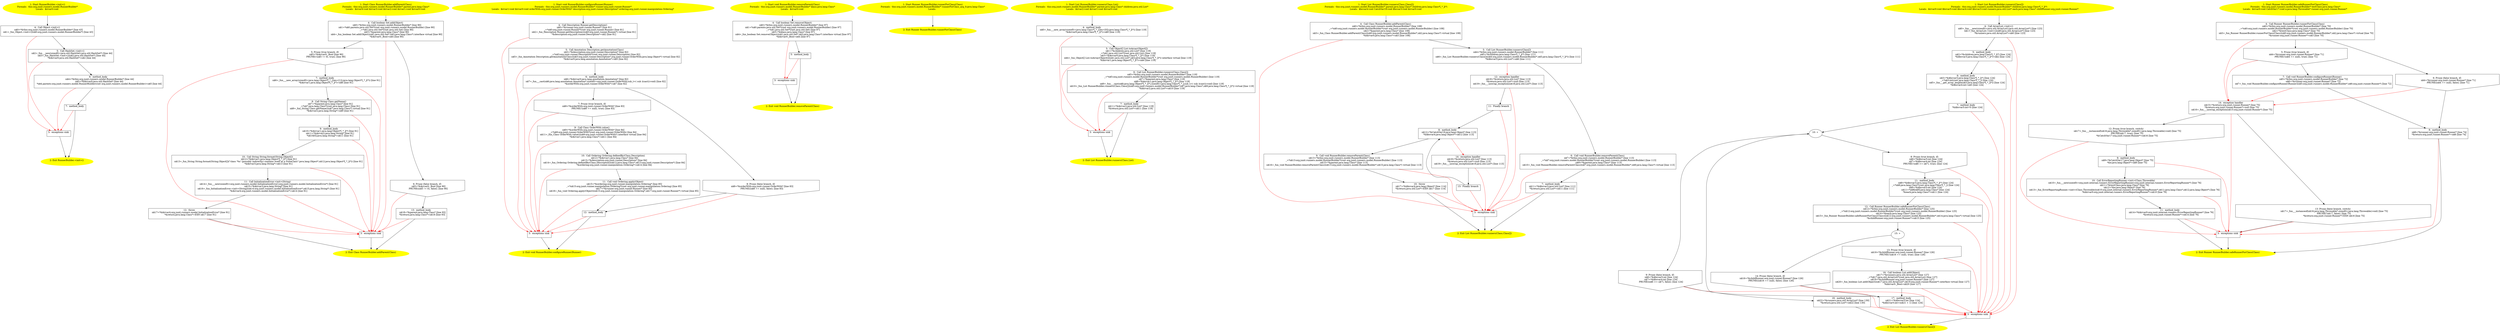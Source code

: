 /* @generated */
digraph cfg {
"org.junit.runners.model.RunnerBuilder.<init>().3e932b6b770c8cc4e9525c9753237dda_1" [label="1: Start RunnerBuilder.<init>()\nFormals:  this:org.junit.runners.model.RunnerBuilder*\nLocals:  $irvar0:void \n  " color=yellow style=filled]
	

	 "org.junit.runners.model.RunnerBuilder.<init>().3e932b6b770c8cc4e9525c9753237dda_1" -> "org.junit.runners.model.RunnerBuilder.<init>().3e932b6b770c8cc4e9525c9753237dda_4" ;
"org.junit.runners.model.RunnerBuilder.<init>().3e932b6b770c8cc4e9525c9753237dda_2" [label="2: Exit RunnerBuilder.<init>() \n  " color=yellow style=filled]
	

"org.junit.runners.model.RunnerBuilder.<init>().3e932b6b770c8cc4e9525c9753237dda_3" [label="3:  exceptions sink \n  " shape="box"]
	

	 "org.junit.runners.model.RunnerBuilder.<init>().3e932b6b770c8cc4e9525c9753237dda_3" -> "org.junit.runners.model.RunnerBuilder.<init>().3e932b6b770c8cc4e9525c9753237dda_2" ;
"org.junit.runners.model.RunnerBuilder.<init>().3e932b6b770c8cc4e9525c9753237dda_4" [label="4:  Call Object.<init>() \n   n$0=*&this:org.junit.runners.model.RunnerBuilder* [line 43]\n  n$1=_fun_Object.<init>()(n$0:org.junit.runners.model.RunnerBuilder*) [line 43]\n " shape="box"]
	

	 "org.junit.runners.model.RunnerBuilder.<init>().3e932b6b770c8cc4e9525c9753237dda_4" -> "org.junit.runners.model.RunnerBuilder.<init>().3e932b6b770c8cc4e9525c9753237dda_5" ;
	 "org.junit.runners.model.RunnerBuilder.<init>().3e932b6b770c8cc4e9525c9753237dda_4" -> "org.junit.runners.model.RunnerBuilder.<init>().3e932b6b770c8cc4e9525c9753237dda_3" [color="red" ];
"org.junit.runners.model.RunnerBuilder.<init>().3e932b6b770c8cc4e9525c9753237dda_5" [label="5:  Call HashSet.<init>() \n   n$2=_fun___new(sizeof(t=java.util.HashSet):java.util.HashSet*) [line 44]\n  n$3=_fun_HashSet.<init>()(n$2:java.util.HashSet*) [line 44]\n  *&$irvar0:java.util.HashSet*=n$2 [line 44]\n " shape="box"]
	

	 "org.junit.runners.model.RunnerBuilder.<init>().3e932b6b770c8cc4e9525c9753237dda_5" -> "org.junit.runners.model.RunnerBuilder.<init>().3e932b6b770c8cc4e9525c9753237dda_6" ;
	 "org.junit.runners.model.RunnerBuilder.<init>().3e932b6b770c8cc4e9525c9753237dda_5" -> "org.junit.runners.model.RunnerBuilder.<init>().3e932b6b770c8cc4e9525c9753237dda_3" [color="red" ];
"org.junit.runners.model.RunnerBuilder.<init>().3e932b6b770c8cc4e9525c9753237dda_6" [label="6:  method_body \n   n$4=*&this:org.junit.runners.model.RunnerBuilder* [line 44]\n  n$5=*&$irvar0:java.util.HashSet* [line 44]\n  *n$4.parents:org.junit.runners.model.RunnerBuilder(root org.junit.runners.model.RunnerBuilder)=n$5 [line 44]\n " shape="box"]
	

	 "org.junit.runners.model.RunnerBuilder.<init>().3e932b6b770c8cc4e9525c9753237dda_6" -> "org.junit.runners.model.RunnerBuilder.<init>().3e932b6b770c8cc4e9525c9753237dda_7" ;
	 "org.junit.runners.model.RunnerBuilder.<init>().3e932b6b770c8cc4e9525c9753237dda_6" -> "org.junit.runners.model.RunnerBuilder.<init>().3e932b6b770c8cc4e9525c9753237dda_3" [color="red" ];
"org.junit.runners.model.RunnerBuilder.<init>().3e932b6b770c8cc4e9525c9753237dda_7" [label="7:  method_body \n  " shape="box"]
	

	 "org.junit.runners.model.RunnerBuilder.<init>().3e932b6b770c8cc4e9525c9753237dda_7" -> "org.junit.runners.model.RunnerBuilder.<init>().3e932b6b770c8cc4e9525c9753237dda_2" ;
	 "org.junit.runners.model.RunnerBuilder.<init>().3e932b6b770c8cc4e9525c9753237dda_7" -> "org.junit.runners.model.RunnerBuilder.<init>().3e932b6b770c8cc4e9525c9753237dda_3" [color="red" ];
"org.junit.runners.model.RunnerBuilder.addParent(java.lang.Class):java.lang.Class.01c8478681f214c11dd09492b6757c5a_1" [label="1: Start Class RunnerBuilder.addParent(Class)\nFormals:  this:org.junit.runners.model.RunnerBuilder* parent:java.lang.Class*\nLocals:  $irvar4:void $irvar3:void $irvar2:void $irvar1:void $irvar0:void \n  " color=yellow style=filled]
	

	 "org.junit.runners.model.RunnerBuilder.addParent(java.lang.Class):java.lang.Class.01c8478681f214c11dd09492b6757c5a_1" -> "org.junit.runners.model.RunnerBuilder.addParent(java.lang.Class):java.lang.Class.01c8478681f214c11dd09492b6757c5a_4" ;
"org.junit.runners.model.RunnerBuilder.addParent(java.lang.Class):java.lang.Class.01c8478681f214c11dd09492b6757c5a_2" [label="2: Exit Class RunnerBuilder.addParent(Class) \n  " color=yellow style=filled]
	

"org.junit.runners.model.RunnerBuilder.addParent(java.lang.Class):java.lang.Class.01c8478681f214c11dd09492b6757c5a_3" [label="3:  exceptions sink \n  " shape="box"]
	

	 "org.junit.runners.model.RunnerBuilder.addParent(java.lang.Class):java.lang.Class.01c8478681f214c11dd09492b6757c5a_3" -> "org.junit.runners.model.RunnerBuilder.addParent(java.lang.Class):java.lang.Class.01c8478681f214c11dd09492b6757c5a_2" ;
"org.junit.runners.model.RunnerBuilder.addParent(java.lang.Class):java.lang.Class.01c8478681f214c11dd09492b6757c5a_4" [label="4:  Call boolean Set.add(Object) \n   n$0=*&this:org.junit.runners.model.RunnerBuilder* [line 90]\n  n$1=*n$0.parents:java.util.Set*(root org.junit.runners.model.RunnerBuilder) [line 90]\n  _=*n$1:java.util.Set*(root java.util.Set) [line 90]\n  n$3=*&parent:java.lang.Class* [line 90]\n  n$4=_fun_boolean Set.add(Object)(n$1:java.util.Set*,n$3:java.lang.Class*) interface virtual [line 90]\n  *&$irvar0:_Bool=n$4 [line 90]\n " shape="box"]
	

	 "org.junit.runners.model.RunnerBuilder.addParent(java.lang.Class):java.lang.Class.01c8478681f214c11dd09492b6757c5a_4" -> "org.junit.runners.model.RunnerBuilder.addParent(java.lang.Class):java.lang.Class.01c8478681f214c11dd09492b6757c5a_5" ;
	 "org.junit.runners.model.RunnerBuilder.addParent(java.lang.Class):java.lang.Class.01c8478681f214c11dd09492b6757c5a_4" -> "org.junit.runners.model.RunnerBuilder.addParent(java.lang.Class):java.lang.Class.01c8478681f214c11dd09492b6757c5a_6" ;
	 "org.junit.runners.model.RunnerBuilder.addParent(java.lang.Class):java.lang.Class.01c8478681f214c11dd09492b6757c5a_4" -> "org.junit.runners.model.RunnerBuilder.addParent(java.lang.Class):java.lang.Class.01c8478681f214c11dd09492b6757c5a_3" [color="red" ];
"org.junit.runners.model.RunnerBuilder.addParent(java.lang.Class):java.lang.Class.01c8478681f214c11dd09492b6757c5a_5" [label="5: Prune (true branch, if) \n   n$5=*&$irvar0:_Bool [line 90]\n  PRUNE(!(n$5 != 0), true); [line 90]\n " shape="invhouse"]
	

	 "org.junit.runners.model.RunnerBuilder.addParent(java.lang.Class):java.lang.Class.01c8478681f214c11dd09492b6757c5a_5" -> "org.junit.runners.model.RunnerBuilder.addParent(java.lang.Class):java.lang.Class.01c8478681f214c11dd09492b6757c5a_7" ;
	 "org.junit.runners.model.RunnerBuilder.addParent(java.lang.Class):java.lang.Class.01c8478681f214c11dd09492b6757c5a_5" -> "org.junit.runners.model.RunnerBuilder.addParent(java.lang.Class):java.lang.Class.01c8478681f214c11dd09492b6757c5a_3" [color="red" ];
"org.junit.runners.model.RunnerBuilder.addParent(java.lang.Class):java.lang.Class.01c8478681f214c11dd09492b6757c5a_6" [label="6: Prune (false branch, if) \n   n$5=*&$irvar0:_Bool [line 90]\n  PRUNE((n$5 != 0), false); [line 90]\n " shape="invhouse"]
	

	 "org.junit.runners.model.RunnerBuilder.addParent(java.lang.Class):java.lang.Class.01c8478681f214c11dd09492b6757c5a_6" -> "org.junit.runners.model.RunnerBuilder.addParent(java.lang.Class):java.lang.Class.01c8478681f214c11dd09492b6757c5a_13" ;
	 "org.junit.runners.model.RunnerBuilder.addParent(java.lang.Class):java.lang.Class.01c8478681f214c11dd09492b6757c5a_6" -> "org.junit.runners.model.RunnerBuilder.addParent(java.lang.Class):java.lang.Class.01c8478681f214c11dd09492b6757c5a_3" [color="red" ];
"org.junit.runners.model.RunnerBuilder.addParent(java.lang.Class):java.lang.Class.01c8478681f214c11dd09492b6757c5a_7" [label="7:  method_body \n   n$6=_fun___new_array(sizeof(t=java.lang.Object*[_*_];len=[1]):java.lang.Object*[_*_](*)) [line 91]\n  *&$irvar1:java.lang.Object*[_*_](*)=n$6 [line 91]\n " shape="box"]
	

	 "org.junit.runners.model.RunnerBuilder.addParent(java.lang.Class):java.lang.Class.01c8478681f214c11dd09492b6757c5a_7" -> "org.junit.runners.model.RunnerBuilder.addParent(java.lang.Class):java.lang.Class.01c8478681f214c11dd09492b6757c5a_8" ;
	 "org.junit.runners.model.RunnerBuilder.addParent(java.lang.Class):java.lang.Class.01c8478681f214c11dd09492b6757c5a_7" -> "org.junit.runners.model.RunnerBuilder.addParent(java.lang.Class):java.lang.Class.01c8478681f214c11dd09492b6757c5a_3" [color="red" ];
"org.junit.runners.model.RunnerBuilder.addParent(java.lang.Class):java.lang.Class.01c8478681f214c11dd09492b6757c5a_8" [label="8:  Call String Class.getName() \n   n$7=*&parent:java.lang.Class* [line 91]\n  _=*n$7:java.lang.Class*(root java.lang.Class) [line 91]\n  n$9=_fun_String Class.getName()(n$7:java.lang.Class*) virtual [line 91]\n  *&$irvar2:java.lang.String*=n$9 [line 91]\n " shape="box"]
	

	 "org.junit.runners.model.RunnerBuilder.addParent(java.lang.Class):java.lang.Class.01c8478681f214c11dd09492b6757c5a_8" -> "org.junit.runners.model.RunnerBuilder.addParent(java.lang.Class):java.lang.Class.01c8478681f214c11dd09492b6757c5a_9" ;
	 "org.junit.runners.model.RunnerBuilder.addParent(java.lang.Class):java.lang.Class.01c8478681f214c11dd09492b6757c5a_8" -> "org.junit.runners.model.RunnerBuilder.addParent(java.lang.Class):java.lang.Class.01c8478681f214c11dd09492b6757c5a_3" [color="red" ];
"org.junit.runners.model.RunnerBuilder.addParent(java.lang.Class):java.lang.Class.01c8478681f214c11dd09492b6757c5a_9" [label="9:  method_body \n   n$10=*&$irvar1:java.lang.Object*[_*_](*) [line 91]\n  n$11=*&$irvar2:java.lang.String* [line 91]\n  *n$10[0]:java.lang.String*=n$11 [line 91]\n " shape="box"]
	

	 "org.junit.runners.model.RunnerBuilder.addParent(java.lang.Class):java.lang.Class.01c8478681f214c11dd09492b6757c5a_9" -> "org.junit.runners.model.RunnerBuilder.addParent(java.lang.Class):java.lang.Class.01c8478681f214c11dd09492b6757c5a_10" ;
	 "org.junit.runners.model.RunnerBuilder.addParent(java.lang.Class):java.lang.Class.01c8478681f214c11dd09492b6757c5a_9" -> "org.junit.runners.model.RunnerBuilder.addParent(java.lang.Class):java.lang.Class.01c8478681f214c11dd09492b6757c5a_3" [color="red" ];
"org.junit.runners.model.RunnerBuilder.addParent(java.lang.Class):java.lang.Class.01c8478681f214c11dd09492b6757c5a_10" [label="10:  Call String String.format(String,Object[]) \n   n$12=*&$irvar1:java.lang.Object*[_*_](*) [line 91]\n  n$13=_fun_String String.format(String,Object[])(\"class '%s' (possibly indirectly) contains itself as a SuiteClass\":java.lang.Object*,n$12:java.lang.Object*[_*_](*)) [line 91]\n  *&$irvar3:java.lang.String*=n$13 [line 91]\n " shape="box"]
	

	 "org.junit.runners.model.RunnerBuilder.addParent(java.lang.Class):java.lang.Class.01c8478681f214c11dd09492b6757c5a_10" -> "org.junit.runners.model.RunnerBuilder.addParent(java.lang.Class):java.lang.Class.01c8478681f214c11dd09492b6757c5a_11" ;
	 "org.junit.runners.model.RunnerBuilder.addParent(java.lang.Class):java.lang.Class.01c8478681f214c11dd09492b6757c5a_10" -> "org.junit.runners.model.RunnerBuilder.addParent(java.lang.Class):java.lang.Class.01c8478681f214c11dd09492b6757c5a_3" [color="red" ];
"org.junit.runners.model.RunnerBuilder.addParent(java.lang.Class):java.lang.Class.01c8478681f214c11dd09492b6757c5a_11" [label="11:  Call InitializationError.<init>(String) \n   n$14=_fun___new(sizeof(t=org.junit.runners.model.InitializationError):org.junit.runners.model.InitializationError*) [line 91]\n  n$15=*&$irvar3:java.lang.String* [line 91]\n  n$16=_fun_InitializationError.<init>(String)(n$14:org.junit.runners.model.InitializationError*,n$15:java.lang.String*) [line 91]\n  *&$irvar4:org.junit.runners.model.InitializationError*=n$14 [line 91]\n " shape="box"]
	

	 "org.junit.runners.model.RunnerBuilder.addParent(java.lang.Class):java.lang.Class.01c8478681f214c11dd09492b6757c5a_11" -> "org.junit.runners.model.RunnerBuilder.addParent(java.lang.Class):java.lang.Class.01c8478681f214c11dd09492b6757c5a_12" ;
	 "org.junit.runners.model.RunnerBuilder.addParent(java.lang.Class):java.lang.Class.01c8478681f214c11dd09492b6757c5a_11" -> "org.junit.runners.model.RunnerBuilder.addParent(java.lang.Class):java.lang.Class.01c8478681f214c11dd09492b6757c5a_3" [color="red" ];
"org.junit.runners.model.RunnerBuilder.addParent(java.lang.Class):java.lang.Class.01c8478681f214c11dd09492b6757c5a_12" [label="12:  throw \n   n$17=*&$irvar4:org.junit.runners.model.InitializationError* [line 91]\n  *&return:java.lang.Class*=EXN n$17 [line 91]\n " shape="box"]
	

	 "org.junit.runners.model.RunnerBuilder.addParent(java.lang.Class):java.lang.Class.01c8478681f214c11dd09492b6757c5a_12" -> "org.junit.runners.model.RunnerBuilder.addParent(java.lang.Class):java.lang.Class.01c8478681f214c11dd09492b6757c5a_2" ;
	 "org.junit.runners.model.RunnerBuilder.addParent(java.lang.Class):java.lang.Class.01c8478681f214c11dd09492b6757c5a_12" -> "org.junit.runners.model.RunnerBuilder.addParent(java.lang.Class):java.lang.Class.01c8478681f214c11dd09492b6757c5a_3" [color="red" ];
"org.junit.runners.model.RunnerBuilder.addParent(java.lang.Class):java.lang.Class.01c8478681f214c11dd09492b6757c5a_13" [label="13:  method_body \n   n$18=*&parent:java.lang.Class* [line 93]\n  *&return:java.lang.Class*=n$18 [line 93]\n " shape="box"]
	

	 "org.junit.runners.model.RunnerBuilder.addParent(java.lang.Class):java.lang.Class.01c8478681f214c11dd09492b6757c5a_13" -> "org.junit.runners.model.RunnerBuilder.addParent(java.lang.Class):java.lang.Class.01c8478681f214c11dd09492b6757c5a_2" ;
	 "org.junit.runners.model.RunnerBuilder.addParent(java.lang.Class):java.lang.Class.01c8478681f214c11dd09492b6757c5a_13" -> "org.junit.runners.model.RunnerBuilder.addParent(java.lang.Class):java.lang.Class.01c8478681f214c11dd09492b6757c5a_3" [color="red" ];
"org.junit.runners.model.RunnerBuilder.configureRunner(org.junit.runner.Runner):void.bbc275e55645aede51b8153db2385b8e_1" [label="1: Start void RunnerBuilder.configureRunner(Runner)\nFormals:  this:org.junit.runners.model.RunnerBuilder* runner:org.junit.runner.Runner*\nLocals:  $irvar1:void $irvar0:void orderWith:org.junit.runner.OrderWith* description:org.junit.runner.Description* ordering:org.junit.runner.manipulation.Ordering* \n  " color=yellow style=filled]
	

	 "org.junit.runners.model.RunnerBuilder.configureRunner(org.junit.runner.Runner):void.bbc275e55645aede51b8153db2385b8e_1" -> "org.junit.runners.model.RunnerBuilder.configureRunner(org.junit.runner.Runner):void.bbc275e55645aede51b8153db2385b8e_4" ;
"org.junit.runners.model.RunnerBuilder.configureRunner(org.junit.runner.Runner):void.bbc275e55645aede51b8153db2385b8e_2" [label="2: Exit void RunnerBuilder.configureRunner(Runner) \n  " color=yellow style=filled]
	

"org.junit.runners.model.RunnerBuilder.configureRunner(org.junit.runner.Runner):void.bbc275e55645aede51b8153db2385b8e_3" [label="3:  exceptions sink \n  " shape="box"]
	

	 "org.junit.runners.model.RunnerBuilder.configureRunner(org.junit.runner.Runner):void.bbc275e55645aede51b8153db2385b8e_3" -> "org.junit.runners.model.RunnerBuilder.configureRunner(org.junit.runner.Runner):void.bbc275e55645aede51b8153db2385b8e_2" ;
"org.junit.runners.model.RunnerBuilder.configureRunner(org.junit.runner.Runner):void.bbc275e55645aede51b8153db2385b8e_4" [label="4:  Call Description Runner.getDescription() \n   n$0=*&runner:org.junit.runner.Runner* [line 81]\n  _=*n$0:org.junit.runner.Runner*(root org.junit.runner.Runner) [line 81]\n  n$2=_fun_Description Runner.getDescription()(n$0:org.junit.runner.Runner*) virtual [line 81]\n  *&description:org.junit.runner.Description*=n$2 [line 81]\n " shape="box"]
	

	 "org.junit.runners.model.RunnerBuilder.configureRunner(org.junit.runner.Runner):void.bbc275e55645aede51b8153db2385b8e_4" -> "org.junit.runners.model.RunnerBuilder.configureRunner(org.junit.runner.Runner):void.bbc275e55645aede51b8153db2385b8e_5" ;
	 "org.junit.runners.model.RunnerBuilder.configureRunner(org.junit.runner.Runner):void.bbc275e55645aede51b8153db2385b8e_4" -> "org.junit.runners.model.RunnerBuilder.configureRunner(org.junit.runner.Runner):void.bbc275e55645aede51b8153db2385b8e_3" [color="red" ];
"org.junit.runners.model.RunnerBuilder.configureRunner(org.junit.runner.Runner):void.bbc275e55645aede51b8153db2385b8e_5" [label="5:  Call Annotation Description.getAnnotation(Class) \n   n$3=*&description:org.junit.runner.Description* [line 82]\n  _=*n$3:org.junit.runner.Description*(root org.junit.runner.Description) [line 82]\n  n$5=_fun_Annotation Description.getAnnotation(Class)(n$3:org.junit.runner.Description*,org.junit.runner.OrderWith:java.lang.Object*) virtual [line 82]\n  *&$irvar0:java.lang.annotation.Annotation*=n$5 [line 82]\n " shape="box"]
	

	 "org.junit.runners.model.RunnerBuilder.configureRunner(org.junit.runner.Runner):void.bbc275e55645aede51b8153db2385b8e_5" -> "org.junit.runners.model.RunnerBuilder.configureRunner(org.junit.runner.Runner):void.bbc275e55645aede51b8153db2385b8e_6" ;
	 "org.junit.runners.model.RunnerBuilder.configureRunner(org.junit.runner.Runner):void.bbc275e55645aede51b8153db2385b8e_5" -> "org.junit.runners.model.RunnerBuilder.configureRunner(org.junit.runner.Runner):void.bbc275e55645aede51b8153db2385b8e_3" [color="red" ];
"org.junit.runners.model.RunnerBuilder.configureRunner(org.junit.runner.Runner):void.bbc275e55645aede51b8153db2385b8e_6" [label="6:  method_body \n   n$6=*&$irvar0:java.lang.annotation.Annotation* [line 82]\n  n$7=_fun___cast(n$6:java.lang.annotation.Annotation*,sizeof(t=org.junit.runner.OrderWith;sub_t=( sub )(cast)):void) [line 82]\n  *&orderWith:org.junit.runner.OrderWith*=n$7 [line 82]\n " shape="box"]
	

	 "org.junit.runners.model.RunnerBuilder.configureRunner(org.junit.runner.Runner):void.bbc275e55645aede51b8153db2385b8e_6" -> "org.junit.runners.model.RunnerBuilder.configureRunner(org.junit.runner.Runner):void.bbc275e55645aede51b8153db2385b8e_7" ;
	 "org.junit.runners.model.RunnerBuilder.configureRunner(org.junit.runner.Runner):void.bbc275e55645aede51b8153db2385b8e_6" -> "org.junit.runners.model.RunnerBuilder.configureRunner(org.junit.runner.Runner):void.bbc275e55645aede51b8153db2385b8e_8" ;
	 "org.junit.runners.model.RunnerBuilder.configureRunner(org.junit.runner.Runner):void.bbc275e55645aede51b8153db2385b8e_6" -> "org.junit.runners.model.RunnerBuilder.configureRunner(org.junit.runner.Runner):void.bbc275e55645aede51b8153db2385b8e_3" [color="red" ];
"org.junit.runners.model.RunnerBuilder.configureRunner(org.junit.runner.Runner):void.bbc275e55645aede51b8153db2385b8e_7" [label="7: Prune (true branch, if) \n   n$8=*&orderWith:org.junit.runner.OrderWith* [line 83]\n  PRUNE(!(n$8 == null), true); [line 83]\n " shape="invhouse"]
	

	 "org.junit.runners.model.RunnerBuilder.configureRunner(org.junit.runner.Runner):void.bbc275e55645aede51b8153db2385b8e_7" -> "org.junit.runners.model.RunnerBuilder.configureRunner(org.junit.runner.Runner):void.bbc275e55645aede51b8153db2385b8e_9" ;
	 "org.junit.runners.model.RunnerBuilder.configureRunner(org.junit.runner.Runner):void.bbc275e55645aede51b8153db2385b8e_7" -> "org.junit.runners.model.RunnerBuilder.configureRunner(org.junit.runner.Runner):void.bbc275e55645aede51b8153db2385b8e_3" [color="red" ];
"org.junit.runners.model.RunnerBuilder.configureRunner(org.junit.runner.Runner):void.bbc275e55645aede51b8153db2385b8e_8" [label="8: Prune (false branch, if) \n   n$8=*&orderWith:org.junit.runner.OrderWith* [line 83]\n  PRUNE((n$8 == null), false); [line 83]\n " shape="invhouse"]
	

	 "org.junit.runners.model.RunnerBuilder.configureRunner(org.junit.runner.Runner):void.bbc275e55645aede51b8153db2385b8e_8" -> "org.junit.runners.model.RunnerBuilder.configureRunner(org.junit.runner.Runner):void.bbc275e55645aede51b8153db2385b8e_12" ;
	 "org.junit.runners.model.RunnerBuilder.configureRunner(org.junit.runner.Runner):void.bbc275e55645aede51b8153db2385b8e_8" -> "org.junit.runners.model.RunnerBuilder.configureRunner(org.junit.runner.Runner):void.bbc275e55645aede51b8153db2385b8e_3" [color="red" ];
"org.junit.runners.model.RunnerBuilder.configureRunner(org.junit.runner.Runner):void.bbc275e55645aede51b8153db2385b8e_9" [label="9:  Call Class OrderWith.value() \n   n$9=*&orderWith:org.junit.runner.OrderWith* [line 84]\n  _=*n$9:org.junit.runner.OrderWith*(root org.junit.runner.OrderWith) [line 84]\n  n$11=_fun_Class OrderWith.value()(n$9:org.junit.runner.OrderWith*) interface virtual [line 84]\n  *&$irvar1:java.lang.Class*=n$11 [line 84]\n " shape="box"]
	

	 "org.junit.runners.model.RunnerBuilder.configureRunner(org.junit.runner.Runner):void.bbc275e55645aede51b8153db2385b8e_9" -> "org.junit.runners.model.RunnerBuilder.configureRunner(org.junit.runner.Runner):void.bbc275e55645aede51b8153db2385b8e_10" ;
	 "org.junit.runners.model.RunnerBuilder.configureRunner(org.junit.runner.Runner):void.bbc275e55645aede51b8153db2385b8e_9" -> "org.junit.runners.model.RunnerBuilder.configureRunner(org.junit.runner.Runner):void.bbc275e55645aede51b8153db2385b8e_3" [color="red" ];
"org.junit.runners.model.RunnerBuilder.configureRunner(org.junit.runner.Runner):void.bbc275e55645aede51b8153db2385b8e_10" [label="10:  Call Ordering Ordering.definedBy(Class,Description) \n   n$12=*&$irvar1:java.lang.Class* [line 84]\n  n$13=*&description:org.junit.runner.Description* [line 84]\n  n$14=_fun_Ordering Ordering.definedBy(Class,Description)(n$12:java.lang.Class*,n$13:org.junit.runner.Description*) [line 84]\n  *&ordering:org.junit.runner.manipulation.Ordering*=n$14 [line 84]\n " shape="box"]
	

	 "org.junit.runners.model.RunnerBuilder.configureRunner(org.junit.runner.Runner):void.bbc275e55645aede51b8153db2385b8e_10" -> "org.junit.runners.model.RunnerBuilder.configureRunner(org.junit.runner.Runner):void.bbc275e55645aede51b8153db2385b8e_11" ;
	 "org.junit.runners.model.RunnerBuilder.configureRunner(org.junit.runner.Runner):void.bbc275e55645aede51b8153db2385b8e_10" -> "org.junit.runners.model.RunnerBuilder.configureRunner(org.junit.runner.Runner):void.bbc275e55645aede51b8153db2385b8e_3" [color="red" ];
"org.junit.runners.model.RunnerBuilder.configureRunner(org.junit.runner.Runner):void.bbc275e55645aede51b8153db2385b8e_11" [label="11:  Call void Ordering.apply(Object) \n   n$15=*&ordering:org.junit.runner.manipulation.Ordering* [line 85]\n  _=*n$15:org.junit.runner.manipulation.Ordering*(root org.junit.runner.manipulation.Ordering) [line 85]\n  n$17=*&runner:org.junit.runner.Runner* [line 85]\n  n$18=_fun_void Ordering.apply(Object)(n$15:org.junit.runner.manipulation.Ordering*,n$17:org.junit.runner.Runner*) virtual [line 85]\n " shape="box"]
	

	 "org.junit.runners.model.RunnerBuilder.configureRunner(org.junit.runner.Runner):void.bbc275e55645aede51b8153db2385b8e_11" -> "org.junit.runners.model.RunnerBuilder.configureRunner(org.junit.runner.Runner):void.bbc275e55645aede51b8153db2385b8e_12" ;
	 "org.junit.runners.model.RunnerBuilder.configureRunner(org.junit.runner.Runner):void.bbc275e55645aede51b8153db2385b8e_11" -> "org.junit.runners.model.RunnerBuilder.configureRunner(org.junit.runner.Runner):void.bbc275e55645aede51b8153db2385b8e_3" [color="red" ];
"org.junit.runners.model.RunnerBuilder.configureRunner(org.junit.runner.Runner):void.bbc275e55645aede51b8153db2385b8e_12" [label="12:  method_body \n  " shape="box"]
	

	 "org.junit.runners.model.RunnerBuilder.configureRunner(org.junit.runner.Runner):void.bbc275e55645aede51b8153db2385b8e_12" -> "org.junit.runners.model.RunnerBuilder.configureRunner(org.junit.runner.Runner):void.bbc275e55645aede51b8153db2385b8e_2" ;
	 "org.junit.runners.model.RunnerBuilder.configureRunner(org.junit.runner.Runner):void.bbc275e55645aede51b8153db2385b8e_12" -> "org.junit.runners.model.RunnerBuilder.configureRunner(org.junit.runner.Runner):void.bbc275e55645aede51b8153db2385b8e_3" [color="red" ];
"org.junit.runners.model.RunnerBuilder.removeParent(java.lang.Class):void.6d4ba4f5336855b498ac575f4bfc0c05_1" [label="1: Start void RunnerBuilder.removeParent(Class)\nFormals:  this:org.junit.runners.model.RunnerBuilder* klass:java.lang.Class*\nLocals:  $irvar0:void \n  " color=yellow style=filled]
	

	 "org.junit.runners.model.RunnerBuilder.removeParent(java.lang.Class):void.6d4ba4f5336855b498ac575f4bfc0c05_1" -> "org.junit.runners.model.RunnerBuilder.removeParent(java.lang.Class):void.6d4ba4f5336855b498ac575f4bfc0c05_4" ;
"org.junit.runners.model.RunnerBuilder.removeParent(java.lang.Class):void.6d4ba4f5336855b498ac575f4bfc0c05_2" [label="2: Exit void RunnerBuilder.removeParent(Class) \n  " color=yellow style=filled]
	

"org.junit.runners.model.RunnerBuilder.removeParent(java.lang.Class):void.6d4ba4f5336855b498ac575f4bfc0c05_3" [label="3:  exceptions sink \n  " shape="box"]
	

	 "org.junit.runners.model.RunnerBuilder.removeParent(java.lang.Class):void.6d4ba4f5336855b498ac575f4bfc0c05_3" -> "org.junit.runners.model.RunnerBuilder.removeParent(java.lang.Class):void.6d4ba4f5336855b498ac575f4bfc0c05_2" ;
"org.junit.runners.model.RunnerBuilder.removeParent(java.lang.Class):void.6d4ba4f5336855b498ac575f4bfc0c05_4" [label="4:  Call boolean Set.remove(Object) \n   n$0=*&this:org.junit.runners.model.RunnerBuilder* [line 97]\n  n$1=*n$0.parents:java.util.Set*(root org.junit.runners.model.RunnerBuilder) [line 97]\n  _=*n$1:java.util.Set*(root java.util.Set) [line 97]\n  n$3=*&klass:java.lang.Class* [line 97]\n  n$4=_fun_boolean Set.remove(Object)(n$1:java.util.Set*,n$3:java.lang.Class*) interface virtual [line 97]\n  *&$irvar0:_Bool=n$4 [line 97]\n " shape="box"]
	

	 "org.junit.runners.model.RunnerBuilder.removeParent(java.lang.Class):void.6d4ba4f5336855b498ac575f4bfc0c05_4" -> "org.junit.runners.model.RunnerBuilder.removeParent(java.lang.Class):void.6d4ba4f5336855b498ac575f4bfc0c05_5" ;
	 "org.junit.runners.model.RunnerBuilder.removeParent(java.lang.Class):void.6d4ba4f5336855b498ac575f4bfc0c05_4" -> "org.junit.runners.model.RunnerBuilder.removeParent(java.lang.Class):void.6d4ba4f5336855b498ac575f4bfc0c05_3" [color="red" ];
"org.junit.runners.model.RunnerBuilder.removeParent(java.lang.Class):void.6d4ba4f5336855b498ac575f4bfc0c05_5" [label="5:  method_body \n  " shape="box"]
	

	 "org.junit.runners.model.RunnerBuilder.removeParent(java.lang.Class):void.6d4ba4f5336855b498ac575f4bfc0c05_5" -> "org.junit.runners.model.RunnerBuilder.removeParent(java.lang.Class):void.6d4ba4f5336855b498ac575f4bfc0c05_2" ;
	 "org.junit.runners.model.RunnerBuilder.removeParent(java.lang.Class):void.6d4ba4f5336855b498ac575f4bfc0c05_5" -> "org.junit.runners.model.RunnerBuilder.removeParent(java.lang.Class):void.6d4ba4f5336855b498ac575f4bfc0c05_3" [color="red" ];
"org.junit.runners.model.RunnerBuilder.runnerForClass(java.lang.Class):org.junit.runner.Runner.b0a5a116d3d5bd178fbda1ed6398e317_1" [label="1: Start Runner RunnerBuilder.runnerForClass(Class)\nFormals:  this:org.junit.runners.model.RunnerBuilder* runnerForClass_arg_0:java.lang.Class*\nLocals:  \n  " color=yellow style=filled]
	

	 "org.junit.runners.model.RunnerBuilder.runnerForClass(java.lang.Class):org.junit.runner.Runner.b0a5a116d3d5bd178fbda1ed6398e317_1" -> "org.junit.runners.model.RunnerBuilder.runnerForClass(java.lang.Class):org.junit.runner.Runner.b0a5a116d3d5bd178fbda1ed6398e317_2" ;
"org.junit.runners.model.RunnerBuilder.runnerForClass(java.lang.Class):org.junit.runner.Runner.b0a5a116d3d5bd178fbda1ed6398e317_2" [label="2: Exit Runner RunnerBuilder.runnerForClass(Class) \n  " color=yellow style=filled]
	

"org.junit.runners.model.RunnerBuilder.runners(java.lang.Class,java.util.List):java.util.List.371fe5e9c69c66c1396240977f1ac7ce_1" [label="1: Start List RunnerBuilder.runners(Class,List)\nFormals:  this:org.junit.runners.model.RunnerBuilder* parent:java.lang.Class* children:java.util.List*\nLocals:  $irvar2:void $irvar1:void $irvar0:void \n  " color=yellow style=filled]
	

	 "org.junit.runners.model.RunnerBuilder.runners(java.lang.Class,java.util.List):java.util.List.371fe5e9c69c66c1396240977f1ac7ce_1" -> "org.junit.runners.model.RunnerBuilder.runners(java.lang.Class,java.util.List):java.util.List.371fe5e9c69c66c1396240977f1ac7ce_4" ;
"org.junit.runners.model.RunnerBuilder.runners(java.lang.Class,java.util.List):java.util.List.371fe5e9c69c66c1396240977f1ac7ce_2" [label="2: Exit List RunnerBuilder.runners(Class,List) \n  " color=yellow style=filled]
	

"org.junit.runners.model.RunnerBuilder.runners(java.lang.Class,java.util.List):java.util.List.371fe5e9c69c66c1396240977f1ac7ce_3" [label="3:  exceptions sink \n  " shape="box"]
	

	 "org.junit.runners.model.RunnerBuilder.runners(java.lang.Class,java.util.List):java.util.List.371fe5e9c69c66c1396240977f1ac7ce_3" -> "org.junit.runners.model.RunnerBuilder.runners(java.lang.Class,java.util.List):java.util.List.371fe5e9c69c66c1396240977f1ac7ce_2" ;
"org.junit.runners.model.RunnerBuilder.runners(java.lang.Class,java.util.List):java.util.List.371fe5e9c69c66c1396240977f1ac7ce_4" [label="4:  method_body \n   n$0=_fun___new_array(sizeof(t=java.lang.Class*[_*_];len=[0]):java.lang.Class*[_*_](*)) [line 119]\n  *&$irvar0:java.lang.Class*[_*_](*)=n$0 [line 119]\n " shape="box"]
	

	 "org.junit.runners.model.RunnerBuilder.runners(java.lang.Class,java.util.List):java.util.List.371fe5e9c69c66c1396240977f1ac7ce_4" -> "org.junit.runners.model.RunnerBuilder.runners(java.lang.Class,java.util.List):java.util.List.371fe5e9c69c66c1396240977f1ac7ce_5" ;
	 "org.junit.runners.model.RunnerBuilder.runners(java.lang.Class,java.util.List):java.util.List.371fe5e9c69c66c1396240977f1ac7ce_4" -> "org.junit.runners.model.RunnerBuilder.runners(java.lang.Class,java.util.List):java.util.List.371fe5e9c69c66c1396240977f1ac7ce_3" [color="red" ];
"org.junit.runners.model.RunnerBuilder.runners(java.lang.Class,java.util.List):java.util.List.371fe5e9c69c66c1396240977f1ac7ce_5" [label="5:  Call Object[] List.toArray(Object[]) \n   n$1=*&children:java.util.List* [line 119]\n  _=*n$1:java.util.List*(root java.util.List) [line 119]\n  n$3=*&$irvar0:java.lang.Class*[_*_](*) [line 119]\n  n$4=_fun_Object[] List.toArray(Object[])(n$1:java.util.List*,n$3:java.lang.Class*[_*_](*)) interface virtual [line 119]\n  *&$irvar1:java.lang.Object*[_*_](*)=n$4 [line 119]\n " shape="box"]
	

	 "org.junit.runners.model.RunnerBuilder.runners(java.lang.Class,java.util.List):java.util.List.371fe5e9c69c66c1396240977f1ac7ce_5" -> "org.junit.runners.model.RunnerBuilder.runners(java.lang.Class,java.util.List):java.util.List.371fe5e9c69c66c1396240977f1ac7ce_6" ;
	 "org.junit.runners.model.RunnerBuilder.runners(java.lang.Class,java.util.List):java.util.List.371fe5e9c69c66c1396240977f1ac7ce_5" -> "org.junit.runners.model.RunnerBuilder.runners(java.lang.Class,java.util.List):java.util.List.371fe5e9c69c66c1396240977f1ac7ce_3" [color="red" ];
"org.junit.runners.model.RunnerBuilder.runners(java.lang.Class,java.util.List):java.util.List.371fe5e9c69c66c1396240977f1ac7ce_6" [label="6:  Call List RunnerBuilder.runners(Class,Class[]) \n   n$5=*&this:org.junit.runners.model.RunnerBuilder* [line 119]\n  _=*n$5:org.junit.runners.model.RunnerBuilder*(root org.junit.runners.model.RunnerBuilder) [line 119]\n  n$7=*&parent:java.lang.Class* [line 119]\n  n$8=*&$irvar1:java.lang.Object*[_*_](*) [line 119]\n  n$9=_fun___cast(n$8:java.lang.Object*[_*_](*),sizeof(t=java.lang.Class*[_*_];sub_t=( sub )(cast)):void) [line 119]\n  n$10=_fun_List RunnerBuilder.runners(Class,Class[])(n$5:org.junit.runners.model.RunnerBuilder*,n$7:java.lang.Class*,n$9:java.lang.Class*[_*_](*)) virtual [line 119]\n  *&$irvar2:java.util.List*=n$10 [line 119]\n " shape="box"]
	

	 "org.junit.runners.model.RunnerBuilder.runners(java.lang.Class,java.util.List):java.util.List.371fe5e9c69c66c1396240977f1ac7ce_6" -> "org.junit.runners.model.RunnerBuilder.runners(java.lang.Class,java.util.List):java.util.List.371fe5e9c69c66c1396240977f1ac7ce_7" ;
	 "org.junit.runners.model.RunnerBuilder.runners(java.lang.Class,java.util.List):java.util.List.371fe5e9c69c66c1396240977f1ac7ce_6" -> "org.junit.runners.model.RunnerBuilder.runners(java.lang.Class,java.util.List):java.util.List.371fe5e9c69c66c1396240977f1ac7ce_3" [color="red" ];
"org.junit.runners.model.RunnerBuilder.runners(java.lang.Class,java.util.List):java.util.List.371fe5e9c69c66c1396240977f1ac7ce_7" [label="7:  method_body \n   n$11=*&$irvar2:java.util.List* [line 119]\n  *&return:java.util.List*=n$11 [line 119]\n " shape="box"]
	

	 "org.junit.runners.model.RunnerBuilder.runners(java.lang.Class,java.util.List):java.util.List.371fe5e9c69c66c1396240977f1ac7ce_7" -> "org.junit.runners.model.RunnerBuilder.runners(java.lang.Class,java.util.List):java.util.List.371fe5e9c69c66c1396240977f1ac7ce_2" ;
	 "org.junit.runners.model.RunnerBuilder.runners(java.lang.Class,java.util.List):java.util.List.371fe5e9c69c66c1396240977f1ac7ce_7" -> "org.junit.runners.model.RunnerBuilder.runners(java.lang.Class,java.util.List):java.util.List.371fe5e9c69c66c1396240977f1ac7ce_3" [color="red" ];
"org.junit.runners.model.RunnerBuilder.runners(java.lang.Class,java.lang.Class[]):java.util.List.8fc2fcc134bd7312b89185bb0cabf2b4_1" [label="1: Start List RunnerBuilder.runners(Class,Class[])\nFormals:  this:org.junit.runners.model.RunnerBuilder* parent:java.lang.Class* children:java.lang.Class*[_*_](*)\nLocals:  $bcvar4:void CatchVar19:void $bcvar3:void $irvar0:void \n  " color=yellow style=filled]
	

	 "org.junit.runners.model.RunnerBuilder.runners(java.lang.Class,java.lang.Class[]):java.util.List.8fc2fcc134bd7312b89185bb0cabf2b4_1" -> "org.junit.runners.model.RunnerBuilder.runners(java.lang.Class,java.lang.Class[]):java.util.List.8fc2fcc134bd7312b89185bb0cabf2b4_4" ;
"org.junit.runners.model.RunnerBuilder.runners(java.lang.Class,java.lang.Class[]):java.util.List.8fc2fcc134bd7312b89185bb0cabf2b4_2" [label="2: Exit List RunnerBuilder.runners(Class,Class[]) \n  " color=yellow style=filled]
	

"org.junit.runners.model.RunnerBuilder.runners(java.lang.Class,java.lang.Class[]):java.util.List.8fc2fcc134bd7312b89185bb0cabf2b4_3" [label="3:  exceptions sink \n  " shape="box"]
	

	 "org.junit.runners.model.RunnerBuilder.runners(java.lang.Class,java.lang.Class[]):java.util.List.8fc2fcc134bd7312b89185bb0cabf2b4_3" -> "org.junit.runners.model.RunnerBuilder.runners(java.lang.Class,java.lang.Class[]):java.util.List.8fc2fcc134bd7312b89185bb0cabf2b4_2" ;
"org.junit.runners.model.RunnerBuilder.runners(java.lang.Class,java.lang.Class[]):java.util.List.8fc2fcc134bd7312b89185bb0cabf2b4_4" [label="4:  Call Class RunnerBuilder.addParent(Class) \n   n$0=*&this:org.junit.runners.model.RunnerBuilder* [line 108]\n  _=*n$0:org.junit.runners.model.RunnerBuilder*(root org.junit.runners.model.RunnerBuilder) [line 108]\n  n$2=*&parent:java.lang.Class* [line 108]\n  n$3=_fun_Class RunnerBuilder.addParent(Class)(n$0:org.junit.runners.model.RunnerBuilder*,n$2:java.lang.Class*) virtual [line 108]\n  *&$irvar0:java.lang.Class*=n$3 [line 108]\n " shape="box"]
	

	 "org.junit.runners.model.RunnerBuilder.runners(java.lang.Class,java.lang.Class[]):java.util.List.8fc2fcc134bd7312b89185bb0cabf2b4_4" -> "org.junit.runners.model.RunnerBuilder.runners(java.lang.Class,java.lang.Class[]):java.util.List.8fc2fcc134bd7312b89185bb0cabf2b4_5" ;
	 "org.junit.runners.model.RunnerBuilder.runners(java.lang.Class,java.lang.Class[]):java.util.List.8fc2fcc134bd7312b89185bb0cabf2b4_4" -> "org.junit.runners.model.RunnerBuilder.runners(java.lang.Class,java.lang.Class[]):java.util.List.8fc2fcc134bd7312b89185bb0cabf2b4_3" [color="red" ];
"org.junit.runners.model.RunnerBuilder.runners(java.lang.Class,java.lang.Class[]):java.util.List.8fc2fcc134bd7312b89185bb0cabf2b4_5" [label="5:  Call List RunnerBuilder.runners(Class[]) \n   n$4=*&this:org.junit.runners.model.RunnerBuilder* [line 111]\n  n$5=*&children:java.lang.Class*[_*_](*) [line 111]\n  n$6=_fun_List RunnerBuilder.runners(Class[])(n$4:org.junit.runners.model.RunnerBuilder*,n$5:java.lang.Class*[_*_](*)) [line 111]\n  *&$bcvar3:java.util.List*=n$6 [line 111]\n " shape="box"]
	

	 "org.junit.runners.model.RunnerBuilder.runners(java.lang.Class,java.lang.Class[]):java.util.List.8fc2fcc134bd7312b89185bb0cabf2b4_5" -> "org.junit.runners.model.RunnerBuilder.runners(java.lang.Class,java.lang.Class[]):java.util.List.8fc2fcc134bd7312b89185bb0cabf2b4_6" ;
	 "org.junit.runners.model.RunnerBuilder.runners(java.lang.Class,java.lang.Class[]):java.util.List.8fc2fcc134bd7312b89185bb0cabf2b4_5" -> "org.junit.runners.model.RunnerBuilder.runners(java.lang.Class,java.lang.Class[]):java.util.List.8fc2fcc134bd7312b89185bb0cabf2b4_12" [color="red" ];
"org.junit.runners.model.RunnerBuilder.runners(java.lang.Class,java.lang.Class[]):java.util.List.8fc2fcc134bd7312b89185bb0cabf2b4_6" [label="6:  Call void RunnerBuilder.removeParent(Class) \n   n$7=*&this:org.junit.runners.model.RunnerBuilder* [line 113]\n  _=*n$7:org.junit.runners.model.RunnerBuilder*(root org.junit.runners.model.RunnerBuilder) [line 113]\n  n$9=*&parent:java.lang.Class* [line 113]\n  n$10=_fun_void RunnerBuilder.removeParent(Class)(n$7:org.junit.runners.model.RunnerBuilder*,n$9:java.lang.Class*) virtual [line 113]\n " shape="box"]
	

	 "org.junit.runners.model.RunnerBuilder.runners(java.lang.Class,java.lang.Class[]):java.util.List.8fc2fcc134bd7312b89185bb0cabf2b4_6" -> "org.junit.runners.model.RunnerBuilder.runners(java.lang.Class,java.lang.Class[]):java.util.List.8fc2fcc134bd7312b89185bb0cabf2b4_7" ;
	 "org.junit.runners.model.RunnerBuilder.runners(java.lang.Class,java.lang.Class[]):java.util.List.8fc2fcc134bd7312b89185bb0cabf2b4_6" -> "org.junit.runners.model.RunnerBuilder.runners(java.lang.Class,java.lang.Class[]):java.util.List.8fc2fcc134bd7312b89185bb0cabf2b4_3" [color="red" ];
"org.junit.runners.model.RunnerBuilder.runners(java.lang.Class,java.lang.Class[]):java.util.List.8fc2fcc134bd7312b89185bb0cabf2b4_7" [label="7:  method_body \n   n$11=*&$bcvar3:java.util.List* [line 111]\n  *&return:java.util.List*=n$11 [line 111]\n " shape="box"]
	

	 "org.junit.runners.model.RunnerBuilder.runners(java.lang.Class,java.lang.Class[]):java.util.List.8fc2fcc134bd7312b89185bb0cabf2b4_7" -> "org.junit.runners.model.RunnerBuilder.runners(java.lang.Class,java.lang.Class[]):java.util.List.8fc2fcc134bd7312b89185bb0cabf2b4_2" ;
	 "org.junit.runners.model.RunnerBuilder.runners(java.lang.Class,java.lang.Class[]):java.util.List.8fc2fcc134bd7312b89185bb0cabf2b4_7" -> "org.junit.runners.model.RunnerBuilder.runners(java.lang.Class,java.lang.Class[]):java.util.List.8fc2fcc134bd7312b89185bb0cabf2b4_3" [color="red" ];
"org.junit.runners.model.RunnerBuilder.runners(java.lang.Class,java.lang.Class[]):java.util.List.8fc2fcc134bd7312b89185bb0cabf2b4_8" [label="8:  method_body \n   n$12=*&CatchVar19:java.lang.Object* [line 113]\n  *&$bcvar4:java.lang.Object*=n$12 [line 113]\n " shape="box"]
	

	 "org.junit.runners.model.RunnerBuilder.runners(java.lang.Class,java.lang.Class[]):java.util.List.8fc2fcc134bd7312b89185bb0cabf2b4_8" -> "org.junit.runners.model.RunnerBuilder.runners(java.lang.Class,java.lang.Class[]):java.util.List.8fc2fcc134bd7312b89185bb0cabf2b4_9" ;
	 "org.junit.runners.model.RunnerBuilder.runners(java.lang.Class,java.lang.Class[]):java.util.List.8fc2fcc134bd7312b89185bb0cabf2b4_8" -> "org.junit.runners.model.RunnerBuilder.runners(java.lang.Class,java.lang.Class[]):java.util.List.8fc2fcc134bd7312b89185bb0cabf2b4_14" [color="red" ];
"org.junit.runners.model.RunnerBuilder.runners(java.lang.Class,java.lang.Class[]):java.util.List.8fc2fcc134bd7312b89185bb0cabf2b4_9" [label="9:  Call void RunnerBuilder.removeParent(Class) \n   n$13=*&this:org.junit.runners.model.RunnerBuilder* [line 113]\n  _=*n$13:org.junit.runners.model.RunnerBuilder*(root org.junit.runners.model.RunnerBuilder) [line 113]\n  n$15=*&parent:java.lang.Class* [line 113]\n  n$16=_fun_void RunnerBuilder.removeParent(Class)(n$13:org.junit.runners.model.RunnerBuilder*,n$15:java.lang.Class*) virtual [line 113]\n " shape="box"]
	

	 "org.junit.runners.model.RunnerBuilder.runners(java.lang.Class,java.lang.Class[]):java.util.List.8fc2fcc134bd7312b89185bb0cabf2b4_9" -> "org.junit.runners.model.RunnerBuilder.runners(java.lang.Class,java.lang.Class[]):java.util.List.8fc2fcc134bd7312b89185bb0cabf2b4_10" ;
	 "org.junit.runners.model.RunnerBuilder.runners(java.lang.Class,java.lang.Class[]):java.util.List.8fc2fcc134bd7312b89185bb0cabf2b4_9" -> "org.junit.runners.model.RunnerBuilder.runners(java.lang.Class,java.lang.Class[]):java.util.List.8fc2fcc134bd7312b89185bb0cabf2b4_3" [color="red" ];
"org.junit.runners.model.RunnerBuilder.runners(java.lang.Class,java.lang.Class[]):java.util.List.8fc2fcc134bd7312b89185bb0cabf2b4_10" [label="10:  throw \n   n$17=*&$bcvar4:java.lang.Object* [line 114]\n  *&return:java.util.List*=EXN n$17 [line 114]\n " shape="box"]
	

	 "org.junit.runners.model.RunnerBuilder.runners(java.lang.Class,java.lang.Class[]):java.util.List.8fc2fcc134bd7312b89185bb0cabf2b4_10" -> "org.junit.runners.model.RunnerBuilder.runners(java.lang.Class,java.lang.Class[]):java.util.List.8fc2fcc134bd7312b89185bb0cabf2b4_2" ;
	 "org.junit.runners.model.RunnerBuilder.runners(java.lang.Class,java.lang.Class[]):java.util.List.8fc2fcc134bd7312b89185bb0cabf2b4_10" -> "org.junit.runners.model.RunnerBuilder.runners(java.lang.Class,java.lang.Class[]):java.util.List.8fc2fcc134bd7312b89185bb0cabf2b4_3" [color="red" ];
"org.junit.runners.model.RunnerBuilder.runners(java.lang.Class,java.lang.Class[]):java.util.List.8fc2fcc134bd7312b89185bb0cabf2b4_11" [label="11:  Finally branch \n  " shape="box"]
	

	 "org.junit.runners.model.RunnerBuilder.runners(java.lang.Class,java.lang.Class[]):java.util.List.8fc2fcc134bd7312b89185bb0cabf2b4_11" -> "org.junit.runners.model.RunnerBuilder.runners(java.lang.Class,java.lang.Class[]):java.util.List.8fc2fcc134bd7312b89185bb0cabf2b4_8" ;
	 "org.junit.runners.model.RunnerBuilder.runners(java.lang.Class,java.lang.Class[]):java.util.List.8fc2fcc134bd7312b89185bb0cabf2b4_11" -> "org.junit.runners.model.RunnerBuilder.runners(java.lang.Class,java.lang.Class[]):java.util.List.8fc2fcc134bd7312b89185bb0cabf2b4_3" [color="red" ];
"org.junit.runners.model.RunnerBuilder.runners(java.lang.Class,java.lang.Class[]):java.util.List.8fc2fcc134bd7312b89185bb0cabf2b4_12" [label="12:  exception handler \n   n$18=*&return:java.util.List* [line 113]\n  *&return:java.util.List*=null [line 113]\n  n$19=_fun___unwrap_exception(n$18:java.util.List*) [line 113]\n " shape="box"]
	

	 "org.junit.runners.model.RunnerBuilder.runners(java.lang.Class,java.lang.Class[]):java.util.List.8fc2fcc134bd7312b89185bb0cabf2b4_12" -> "org.junit.runners.model.RunnerBuilder.runners(java.lang.Class,java.lang.Class[]):java.util.List.8fc2fcc134bd7312b89185bb0cabf2b4_11" ;
	 "org.junit.runners.model.RunnerBuilder.runners(java.lang.Class,java.lang.Class[]):java.util.List.8fc2fcc134bd7312b89185bb0cabf2b4_12" -> "org.junit.runners.model.RunnerBuilder.runners(java.lang.Class,java.lang.Class[]):java.util.List.8fc2fcc134bd7312b89185bb0cabf2b4_3" [color="red" ];
"org.junit.runners.model.RunnerBuilder.runners(java.lang.Class,java.lang.Class[]):java.util.List.8fc2fcc134bd7312b89185bb0cabf2b4_13" [label="13:  Finally branch \n  " shape="box"]
	

	 "org.junit.runners.model.RunnerBuilder.runners(java.lang.Class,java.lang.Class[]):java.util.List.8fc2fcc134bd7312b89185bb0cabf2b4_13" -> "org.junit.runners.model.RunnerBuilder.runners(java.lang.Class,java.lang.Class[]):java.util.List.8fc2fcc134bd7312b89185bb0cabf2b4_8" ;
	 "org.junit.runners.model.RunnerBuilder.runners(java.lang.Class,java.lang.Class[]):java.util.List.8fc2fcc134bd7312b89185bb0cabf2b4_13" -> "org.junit.runners.model.RunnerBuilder.runners(java.lang.Class,java.lang.Class[]):java.util.List.8fc2fcc134bd7312b89185bb0cabf2b4_3" [color="red" ];
"org.junit.runners.model.RunnerBuilder.runners(java.lang.Class,java.lang.Class[]):java.util.List.8fc2fcc134bd7312b89185bb0cabf2b4_14" [label="14:  exception handler \n   n$18=*&return:java.util.List* [line 113]\n  *&return:java.util.List*=null [line 113]\n  n$19=_fun___unwrap_exception(n$18:java.util.List*) [line 113]\n " shape="box"]
	

	 "org.junit.runners.model.RunnerBuilder.runners(java.lang.Class,java.lang.Class[]):java.util.List.8fc2fcc134bd7312b89185bb0cabf2b4_14" -> "org.junit.runners.model.RunnerBuilder.runners(java.lang.Class,java.lang.Class[]):java.util.List.8fc2fcc134bd7312b89185bb0cabf2b4_13" ;
	 "org.junit.runners.model.RunnerBuilder.runners(java.lang.Class,java.lang.Class[]):java.util.List.8fc2fcc134bd7312b89185bb0cabf2b4_14" -> "org.junit.runners.model.RunnerBuilder.runners(java.lang.Class,java.lang.Class[]):java.util.List.8fc2fcc134bd7312b89185bb0cabf2b4_3" [color="red" ];
"org.junit.runners.model.RunnerBuilder.runners(java.lang.Class[]):java.util.List.80879a1e2c28069cd9c202cb4f5566fe_1" [label="1: Start List RunnerBuilder.runners(Class[])\nFormals:  this:org.junit.runners.model.RunnerBuilder* children:java.lang.Class*[_*_](*)\nLocals:  $irvar0:void $bcvar5:void $bcvar4:void $bcvar3:void runners:java.util.List* each:java.lang.Class* childRunner:org.junit.runner.Runner* \n  " color=yellow style=filled]
	

	 "org.junit.runners.model.RunnerBuilder.runners(java.lang.Class[]):java.util.List.80879a1e2c28069cd9c202cb4f5566fe_1" -> "org.junit.runners.model.RunnerBuilder.runners(java.lang.Class[]):java.util.List.80879a1e2c28069cd9c202cb4f5566fe_4" ;
"org.junit.runners.model.RunnerBuilder.runners(java.lang.Class[]):java.util.List.80879a1e2c28069cd9c202cb4f5566fe_2" [label="2: Exit List RunnerBuilder.runners(Class[]) \n  " color=yellow style=filled]
	

"org.junit.runners.model.RunnerBuilder.runners(java.lang.Class[]):java.util.List.80879a1e2c28069cd9c202cb4f5566fe_3" [label="3:  exceptions sink \n  " shape="box"]
	

	 "org.junit.runners.model.RunnerBuilder.runners(java.lang.Class[]):java.util.List.80879a1e2c28069cd9c202cb4f5566fe_3" -> "org.junit.runners.model.RunnerBuilder.runners(java.lang.Class[]):java.util.List.80879a1e2c28069cd9c202cb4f5566fe_2" ;
"org.junit.runners.model.RunnerBuilder.runners(java.lang.Class[]):java.util.List.80879a1e2c28069cd9c202cb4f5566fe_4" [label="4:  Call ArrayList.<init>() \n   n$0=_fun___new(sizeof(t=java.util.ArrayList):java.util.ArrayList*) [line 123]\n  n$1=_fun_ArrayList.<init>()(n$0:java.util.ArrayList*) [line 123]\n  *&runners:java.util.ArrayList*=n$0 [line 123]\n " shape="box"]
	

	 "org.junit.runners.model.RunnerBuilder.runners(java.lang.Class[]):java.util.List.80879a1e2c28069cd9c202cb4f5566fe_4" -> "org.junit.runners.model.RunnerBuilder.runners(java.lang.Class[]):java.util.List.80879a1e2c28069cd9c202cb4f5566fe_5" ;
	 "org.junit.runners.model.RunnerBuilder.runners(java.lang.Class[]):java.util.List.80879a1e2c28069cd9c202cb4f5566fe_4" -> "org.junit.runners.model.RunnerBuilder.runners(java.lang.Class[]):java.util.List.80879a1e2c28069cd9c202cb4f5566fe_3" [color="red" ];
"org.junit.runners.model.RunnerBuilder.runners(java.lang.Class[]):java.util.List.80879a1e2c28069cd9c202cb4f5566fe_5" [label="5:  method_body \n   n$2=*&children:java.lang.Class*[_*_](*) [line 124]\n  *&$bcvar3:java.lang.Class*[_*_](*)=n$2 [line 124]\n " shape="box"]
	

	 "org.junit.runners.model.RunnerBuilder.runners(java.lang.Class[]):java.util.List.80879a1e2c28069cd9c202cb4f5566fe_5" -> "org.junit.runners.model.RunnerBuilder.runners(java.lang.Class[]):java.util.List.80879a1e2c28069cd9c202cb4f5566fe_6" ;
	 "org.junit.runners.model.RunnerBuilder.runners(java.lang.Class[]):java.util.List.80879a1e2c28069cd9c202cb4f5566fe_5" -> "org.junit.runners.model.RunnerBuilder.runners(java.lang.Class[]):java.util.List.80879a1e2c28069cd9c202cb4f5566fe_3" [color="red" ];
"org.junit.runners.model.RunnerBuilder.runners(java.lang.Class[]):java.util.List.80879a1e2c28069cd9c202cb4f5566fe_6" [label="6:  method_body \n   n$3=*&$bcvar3:java.lang.Class*[_*_](*) [line 124]\n  _=*n$3:int(root java.lang.Class*[_*_]) [line 124]\n  n$5=_fun___get_array_length(n$3:java.lang.Class*[_*_](*)) [line 124]\n  *&$bcvar4:int=n$5 [line 124]\n " shape="box"]
	

	 "org.junit.runners.model.RunnerBuilder.runners(java.lang.Class[]):java.util.List.80879a1e2c28069cd9c202cb4f5566fe_6" -> "org.junit.runners.model.RunnerBuilder.runners(java.lang.Class[]):java.util.List.80879a1e2c28069cd9c202cb4f5566fe_7" ;
	 "org.junit.runners.model.RunnerBuilder.runners(java.lang.Class[]):java.util.List.80879a1e2c28069cd9c202cb4f5566fe_6" -> "org.junit.runners.model.RunnerBuilder.runners(java.lang.Class[]):java.util.List.80879a1e2c28069cd9c202cb4f5566fe_3" [color="red" ];
"org.junit.runners.model.RunnerBuilder.runners(java.lang.Class[]):java.util.List.80879a1e2c28069cd9c202cb4f5566fe_7" [label="7:  method_body \n   *&$bcvar5:int=0 [line 124]\n " shape="box"]
	

	 "org.junit.runners.model.RunnerBuilder.runners(java.lang.Class[]):java.util.List.80879a1e2c28069cd9c202cb4f5566fe_7" -> "org.junit.runners.model.RunnerBuilder.runners(java.lang.Class[]):java.util.List.80879a1e2c28069cd9c202cb4f5566fe_10" ;
	 "org.junit.runners.model.RunnerBuilder.runners(java.lang.Class[]):java.util.List.80879a1e2c28069cd9c202cb4f5566fe_7" -> "org.junit.runners.model.RunnerBuilder.runners(java.lang.Class[]):java.util.List.80879a1e2c28069cd9c202cb4f5566fe_3" [color="red" ];
"org.junit.runners.model.RunnerBuilder.runners(java.lang.Class[]):java.util.List.80879a1e2c28069cd9c202cb4f5566fe_8" [label="8: Prune (true branch, if) \n   n$6=*&$bcvar5:int [line 124]\n  n$7=*&$bcvar4:int [line 124]\n  PRUNE(!(n$6 >= n$7), true); [line 124]\n " shape="invhouse"]
	

	 "org.junit.runners.model.RunnerBuilder.runners(java.lang.Class[]):java.util.List.80879a1e2c28069cd9c202cb4f5566fe_8" -> "org.junit.runners.model.RunnerBuilder.runners(java.lang.Class[]):java.util.List.80879a1e2c28069cd9c202cb4f5566fe_11" ;
	 "org.junit.runners.model.RunnerBuilder.runners(java.lang.Class[]):java.util.List.80879a1e2c28069cd9c202cb4f5566fe_8" -> "org.junit.runners.model.RunnerBuilder.runners(java.lang.Class[]):java.util.List.80879a1e2c28069cd9c202cb4f5566fe_3" [color="red" ];
"org.junit.runners.model.RunnerBuilder.runners(java.lang.Class[]):java.util.List.80879a1e2c28069cd9c202cb4f5566fe_9" [label="9: Prune (false branch, if) \n   n$6=*&$bcvar5:int [line 124]\n  n$7=*&$bcvar4:int [line 124]\n  PRUNE((n$6 >= n$7), false); [line 124]\n " shape="invhouse"]
	

	 "org.junit.runners.model.RunnerBuilder.runners(java.lang.Class[]):java.util.List.80879a1e2c28069cd9c202cb4f5566fe_9" -> "org.junit.runners.model.RunnerBuilder.runners(java.lang.Class[]):java.util.List.80879a1e2c28069cd9c202cb4f5566fe_18" ;
	 "org.junit.runners.model.RunnerBuilder.runners(java.lang.Class[]):java.util.List.80879a1e2c28069cd9c202cb4f5566fe_9" -> "org.junit.runners.model.RunnerBuilder.runners(java.lang.Class[]):java.util.List.80879a1e2c28069cd9c202cb4f5566fe_3" [color="red" ];
"org.junit.runners.model.RunnerBuilder.runners(java.lang.Class[]):java.util.List.80879a1e2c28069cd9c202cb4f5566fe_10" [label="10: + \n  " ]
	

	 "org.junit.runners.model.RunnerBuilder.runners(java.lang.Class[]):java.util.List.80879a1e2c28069cd9c202cb4f5566fe_10" -> "org.junit.runners.model.RunnerBuilder.runners(java.lang.Class[]):java.util.List.80879a1e2c28069cd9c202cb4f5566fe_8" ;
	 "org.junit.runners.model.RunnerBuilder.runners(java.lang.Class[]):java.util.List.80879a1e2c28069cd9c202cb4f5566fe_10" -> "org.junit.runners.model.RunnerBuilder.runners(java.lang.Class[]):java.util.List.80879a1e2c28069cd9c202cb4f5566fe_9" ;
"org.junit.runners.model.RunnerBuilder.runners(java.lang.Class[]):java.util.List.80879a1e2c28069cd9c202cb4f5566fe_11" [label="11:  method_body \n   n$8=*&$bcvar3:java.lang.Class*[_*_](*) [line 124]\n  _=*n$8:java.lang.Class*(root java.lang.Class*[_*_]) [line 124]\n  n$9=*&$bcvar5:int [line 124]\n  n$11=*n$8[n$9]:java.lang.Class* [line 124]\n  *&each:java.lang.Class*=n$11 [line 124]\n " shape="box"]
	

	 "org.junit.runners.model.RunnerBuilder.runners(java.lang.Class[]):java.util.List.80879a1e2c28069cd9c202cb4f5566fe_11" -> "org.junit.runners.model.RunnerBuilder.runners(java.lang.Class[]):java.util.List.80879a1e2c28069cd9c202cb4f5566fe_12" ;
	 "org.junit.runners.model.RunnerBuilder.runners(java.lang.Class[]):java.util.List.80879a1e2c28069cd9c202cb4f5566fe_11" -> "org.junit.runners.model.RunnerBuilder.runners(java.lang.Class[]):java.util.List.80879a1e2c28069cd9c202cb4f5566fe_3" [color="red" ];
"org.junit.runners.model.RunnerBuilder.runners(java.lang.Class[]):java.util.List.80879a1e2c28069cd9c202cb4f5566fe_12" [label="12:  Call Runner RunnerBuilder.safeRunnerForClass(Class) \n   n$12=*&this:org.junit.runners.model.RunnerBuilder* [line 125]\n  _=*n$12:org.junit.runners.model.RunnerBuilder*(root org.junit.runners.model.RunnerBuilder) [line 125]\n  n$14=*&each:java.lang.Class* [line 125]\n  n$15=_fun_Runner RunnerBuilder.safeRunnerForClass(Class)(n$12:org.junit.runners.model.RunnerBuilder*,n$14:java.lang.Class*) virtual [line 125]\n  *&childRunner:org.junit.runner.Runner*=n$15 [line 125]\n " shape="box"]
	

	 "org.junit.runners.model.RunnerBuilder.runners(java.lang.Class[]):java.util.List.80879a1e2c28069cd9c202cb4f5566fe_12" -> "org.junit.runners.model.RunnerBuilder.runners(java.lang.Class[]):java.util.List.80879a1e2c28069cd9c202cb4f5566fe_15" ;
	 "org.junit.runners.model.RunnerBuilder.runners(java.lang.Class[]):java.util.List.80879a1e2c28069cd9c202cb4f5566fe_12" -> "org.junit.runners.model.RunnerBuilder.runners(java.lang.Class[]):java.util.List.80879a1e2c28069cd9c202cb4f5566fe_3" [color="red" ];
"org.junit.runners.model.RunnerBuilder.runners(java.lang.Class[]):java.util.List.80879a1e2c28069cd9c202cb4f5566fe_13" [label="13: Prune (true branch, if) \n   n$16=*&childRunner:org.junit.runner.Runner* [line 126]\n  PRUNE(!(n$16 == null), true); [line 126]\n " shape="invhouse"]
	

	 "org.junit.runners.model.RunnerBuilder.runners(java.lang.Class[]):java.util.List.80879a1e2c28069cd9c202cb4f5566fe_13" -> "org.junit.runners.model.RunnerBuilder.runners(java.lang.Class[]):java.util.List.80879a1e2c28069cd9c202cb4f5566fe_16" ;
	 "org.junit.runners.model.RunnerBuilder.runners(java.lang.Class[]):java.util.List.80879a1e2c28069cd9c202cb4f5566fe_13" -> "org.junit.runners.model.RunnerBuilder.runners(java.lang.Class[]):java.util.List.80879a1e2c28069cd9c202cb4f5566fe_3" [color="red" ];
"org.junit.runners.model.RunnerBuilder.runners(java.lang.Class[]):java.util.List.80879a1e2c28069cd9c202cb4f5566fe_14" [label="14: Prune (false branch, if) \n   n$16=*&childRunner:org.junit.runner.Runner* [line 126]\n  PRUNE((n$16 == null), false); [line 126]\n " shape="invhouse"]
	

	 "org.junit.runners.model.RunnerBuilder.runners(java.lang.Class[]):java.util.List.80879a1e2c28069cd9c202cb4f5566fe_14" -> "org.junit.runners.model.RunnerBuilder.runners(java.lang.Class[]):java.util.List.80879a1e2c28069cd9c202cb4f5566fe_17" ;
	 "org.junit.runners.model.RunnerBuilder.runners(java.lang.Class[]):java.util.List.80879a1e2c28069cd9c202cb4f5566fe_14" -> "org.junit.runners.model.RunnerBuilder.runners(java.lang.Class[]):java.util.List.80879a1e2c28069cd9c202cb4f5566fe_3" [color="red" ];
"org.junit.runners.model.RunnerBuilder.runners(java.lang.Class[]):java.util.List.80879a1e2c28069cd9c202cb4f5566fe_15" [label="15: + \n  " ]
	

	 "org.junit.runners.model.RunnerBuilder.runners(java.lang.Class[]):java.util.List.80879a1e2c28069cd9c202cb4f5566fe_15" -> "org.junit.runners.model.RunnerBuilder.runners(java.lang.Class[]):java.util.List.80879a1e2c28069cd9c202cb4f5566fe_13" ;
	 "org.junit.runners.model.RunnerBuilder.runners(java.lang.Class[]):java.util.List.80879a1e2c28069cd9c202cb4f5566fe_15" -> "org.junit.runners.model.RunnerBuilder.runners(java.lang.Class[]):java.util.List.80879a1e2c28069cd9c202cb4f5566fe_14" ;
"org.junit.runners.model.RunnerBuilder.runners(java.lang.Class[]):java.util.List.80879a1e2c28069cd9c202cb4f5566fe_16" [label="16:  Call boolean List.add(Object) \n   n$17=*&runners:java.util.ArrayList* [line 127]\n  _=*n$17:java.util.ArrayList*(root java.util.ArrayList) [line 127]\n  n$19=*&childRunner:org.junit.runner.Runner* [line 127]\n  n$20=_fun_boolean List.add(Object)(n$17:java.util.ArrayList*,n$19:org.junit.runner.Runner*) interface virtual [line 127]\n  *&$irvar0:_Bool=n$20 [line 127]\n " shape="box"]
	

	 "org.junit.runners.model.RunnerBuilder.runners(java.lang.Class[]):java.util.List.80879a1e2c28069cd9c202cb4f5566fe_16" -> "org.junit.runners.model.RunnerBuilder.runners(java.lang.Class[]):java.util.List.80879a1e2c28069cd9c202cb4f5566fe_17" ;
	 "org.junit.runners.model.RunnerBuilder.runners(java.lang.Class[]):java.util.List.80879a1e2c28069cd9c202cb4f5566fe_16" -> "org.junit.runners.model.RunnerBuilder.runners(java.lang.Class[]):java.util.List.80879a1e2c28069cd9c202cb4f5566fe_3" [color="red" ];
"org.junit.runners.model.RunnerBuilder.runners(java.lang.Class[]):java.util.List.80879a1e2c28069cd9c202cb4f5566fe_17" [label="17:  method_body \n   n$21=*&$bcvar5:int [line 124]\n  *&$bcvar5:int=(n$21 + 1) [line 124]\n " shape="box"]
	

	 "org.junit.runners.model.RunnerBuilder.runners(java.lang.Class[]):java.util.List.80879a1e2c28069cd9c202cb4f5566fe_17" -> "org.junit.runners.model.RunnerBuilder.runners(java.lang.Class[]):java.util.List.80879a1e2c28069cd9c202cb4f5566fe_10" ;
	 "org.junit.runners.model.RunnerBuilder.runners(java.lang.Class[]):java.util.List.80879a1e2c28069cd9c202cb4f5566fe_17" -> "org.junit.runners.model.RunnerBuilder.runners(java.lang.Class[]):java.util.List.80879a1e2c28069cd9c202cb4f5566fe_3" [color="red" ];
"org.junit.runners.model.RunnerBuilder.runners(java.lang.Class[]):java.util.List.80879a1e2c28069cd9c202cb4f5566fe_18" [label="18:  method_body \n   n$22=*&runners:java.util.ArrayList* [line 130]\n  *&return:java.util.List*=n$22 [line 130]\n " shape="box"]
	

	 "org.junit.runners.model.RunnerBuilder.runners(java.lang.Class[]):java.util.List.80879a1e2c28069cd9c202cb4f5566fe_18" -> "org.junit.runners.model.RunnerBuilder.runners(java.lang.Class[]):java.util.List.80879a1e2c28069cd9c202cb4f5566fe_2" ;
	 "org.junit.runners.model.RunnerBuilder.runners(java.lang.Class[]):java.util.List.80879a1e2c28069cd9c202cb4f5566fe_18" -> "org.junit.runners.model.RunnerBuilder.runners(java.lang.Class[]):java.util.List.80879a1e2c28069cd9c202cb4f5566fe_3" [color="red" ];
"org.junit.runners.model.RunnerBuilder.safeRunnerForClass(java.lang.Class):org.junit.runner.Runner.3be250e0b7b3924cdb025ca420bf1f72_1" [label="1: Start Runner RunnerBuilder.safeRunnerForClass(Class)\nFormals:  this:org.junit.runners.model.RunnerBuilder* testClass:java.lang.Class*\nLocals:  $irvar0:void CatchVar17:void e:java.lang.Throwable* runner:org.junit.runner.Runner* \n  " color=yellow style=filled]
	

	 "org.junit.runners.model.RunnerBuilder.safeRunnerForClass(java.lang.Class):org.junit.runner.Runner.3be250e0b7b3924cdb025ca420bf1f72_1" -> "org.junit.runners.model.RunnerBuilder.safeRunnerForClass(java.lang.Class):org.junit.runner.Runner.3be250e0b7b3924cdb025ca420bf1f72_4" ;
"org.junit.runners.model.RunnerBuilder.safeRunnerForClass(java.lang.Class):org.junit.runner.Runner.3be250e0b7b3924cdb025ca420bf1f72_2" [label="2: Exit Runner RunnerBuilder.safeRunnerForClass(Class) \n  " color=yellow style=filled]
	

"org.junit.runners.model.RunnerBuilder.safeRunnerForClass(java.lang.Class):org.junit.runner.Runner.3be250e0b7b3924cdb025ca420bf1f72_3" [label="3:  exceptions sink \n  " shape="box"]
	

	 "org.junit.runners.model.RunnerBuilder.safeRunnerForClass(java.lang.Class):org.junit.runner.Runner.3be250e0b7b3924cdb025ca420bf1f72_3" -> "org.junit.runners.model.RunnerBuilder.safeRunnerForClass(java.lang.Class):org.junit.runner.Runner.3be250e0b7b3924cdb025ca420bf1f72_2" ;
"org.junit.runners.model.RunnerBuilder.safeRunnerForClass(java.lang.Class):org.junit.runner.Runner.3be250e0b7b3924cdb025ca420bf1f72_4" [label="4:  Call Runner RunnerBuilder.runnerForClass(Class) \n   n$0=*&this:org.junit.runners.model.RunnerBuilder* [line 70]\n  _=*n$0:org.junit.runners.model.RunnerBuilder*(root org.junit.runners.model.RunnerBuilder) [line 70]\n  n$2=*&testClass:java.lang.Class* [line 70]\n  n$3=_fun_Runner RunnerBuilder.runnerForClass(Class)(n$0:org.junit.runners.model.RunnerBuilder*,n$2:java.lang.Class*) virtual [line 70]\n  *&runner:org.junit.runner.Runner*=n$3 [line 70]\n " shape="box"]
	

	 "org.junit.runners.model.RunnerBuilder.safeRunnerForClass(java.lang.Class):org.junit.runner.Runner.3be250e0b7b3924cdb025ca420bf1f72_4" -> "org.junit.runners.model.RunnerBuilder.safeRunnerForClass(java.lang.Class):org.junit.runner.Runner.3be250e0b7b3924cdb025ca420bf1f72_5" ;
	 "org.junit.runners.model.RunnerBuilder.safeRunnerForClass(java.lang.Class):org.junit.runner.Runner.3be250e0b7b3924cdb025ca420bf1f72_4" -> "org.junit.runners.model.RunnerBuilder.safeRunnerForClass(java.lang.Class):org.junit.runner.Runner.3be250e0b7b3924cdb025ca420bf1f72_6" ;
	 "org.junit.runners.model.RunnerBuilder.safeRunnerForClass(java.lang.Class):org.junit.runner.Runner.3be250e0b7b3924cdb025ca420bf1f72_4" -> "org.junit.runners.model.RunnerBuilder.safeRunnerForClass(java.lang.Class):org.junit.runner.Runner.3be250e0b7b3924cdb025ca420bf1f72_14" [color="red" ];
"org.junit.runners.model.RunnerBuilder.safeRunnerForClass(java.lang.Class):org.junit.runner.Runner.3be250e0b7b3924cdb025ca420bf1f72_5" [label="5: Prune (true branch, if) \n   n$4=*&runner:org.junit.runner.Runner* [line 71]\n  PRUNE(!(n$4 == null), true); [line 71]\n " shape="invhouse"]
	

	 "org.junit.runners.model.RunnerBuilder.safeRunnerForClass(java.lang.Class):org.junit.runner.Runner.3be250e0b7b3924cdb025ca420bf1f72_5" -> "org.junit.runners.model.RunnerBuilder.safeRunnerForClass(java.lang.Class):org.junit.runner.Runner.3be250e0b7b3924cdb025ca420bf1f72_7" ;
	 "org.junit.runners.model.RunnerBuilder.safeRunnerForClass(java.lang.Class):org.junit.runner.Runner.3be250e0b7b3924cdb025ca420bf1f72_5" -> "org.junit.runners.model.RunnerBuilder.safeRunnerForClass(java.lang.Class):org.junit.runner.Runner.3be250e0b7b3924cdb025ca420bf1f72_14" [color="red" ];
"org.junit.runners.model.RunnerBuilder.safeRunnerForClass(java.lang.Class):org.junit.runner.Runner.3be250e0b7b3924cdb025ca420bf1f72_6" [label="6: Prune (false branch, if) \n   n$4=*&runner:org.junit.runner.Runner* [line 71]\n  PRUNE((n$4 == null), false); [line 71]\n " shape="invhouse"]
	

	 "org.junit.runners.model.RunnerBuilder.safeRunnerForClass(java.lang.Class):org.junit.runner.Runner.3be250e0b7b3924cdb025ca420bf1f72_6" -> "org.junit.runners.model.RunnerBuilder.safeRunnerForClass(java.lang.Class):org.junit.runner.Runner.3be250e0b7b3924cdb025ca420bf1f72_8" ;
	 "org.junit.runners.model.RunnerBuilder.safeRunnerForClass(java.lang.Class):org.junit.runner.Runner.3be250e0b7b3924cdb025ca420bf1f72_6" -> "org.junit.runners.model.RunnerBuilder.safeRunnerForClass(java.lang.Class):org.junit.runner.Runner.3be250e0b7b3924cdb025ca420bf1f72_14" [color="red" ];
"org.junit.runners.model.RunnerBuilder.safeRunnerForClass(java.lang.Class):org.junit.runner.Runner.3be250e0b7b3924cdb025ca420bf1f72_7" [label="7:  Call void RunnerBuilder.configureRunner(Runner) \n   n$5=*&this:org.junit.runners.model.RunnerBuilder* [line 72]\n  n$6=*&runner:org.junit.runner.Runner* [line 72]\n  n$7=_fun_void RunnerBuilder.configureRunner(Runner)(n$5:org.junit.runners.model.RunnerBuilder*,n$6:org.junit.runner.Runner*) [line 72]\n " shape="box"]
	

	 "org.junit.runners.model.RunnerBuilder.safeRunnerForClass(java.lang.Class):org.junit.runner.Runner.3be250e0b7b3924cdb025ca420bf1f72_7" -> "org.junit.runners.model.RunnerBuilder.safeRunnerForClass(java.lang.Class):org.junit.runner.Runner.3be250e0b7b3924cdb025ca420bf1f72_8" ;
	 "org.junit.runners.model.RunnerBuilder.safeRunnerForClass(java.lang.Class):org.junit.runner.Runner.3be250e0b7b3924cdb025ca420bf1f72_7" -> "org.junit.runners.model.RunnerBuilder.safeRunnerForClass(java.lang.Class):org.junit.runner.Runner.3be250e0b7b3924cdb025ca420bf1f72_14" [color="red" ];
"org.junit.runners.model.RunnerBuilder.safeRunnerForClass(java.lang.Class):org.junit.runner.Runner.3be250e0b7b3924cdb025ca420bf1f72_8" [label="8:  method_body \n   n$8=*&runner:org.junit.runner.Runner* [line 74]\n  *&return:org.junit.runner.Runner*=n$8 [line 74]\n " shape="box"]
	

	 "org.junit.runners.model.RunnerBuilder.safeRunnerForClass(java.lang.Class):org.junit.runner.Runner.3be250e0b7b3924cdb025ca420bf1f72_8" -> "org.junit.runners.model.RunnerBuilder.safeRunnerForClass(java.lang.Class):org.junit.runner.Runner.3be250e0b7b3924cdb025ca420bf1f72_2" ;
	 "org.junit.runners.model.RunnerBuilder.safeRunnerForClass(java.lang.Class):org.junit.runner.Runner.3be250e0b7b3924cdb025ca420bf1f72_8" -> "org.junit.runners.model.RunnerBuilder.safeRunnerForClass(java.lang.Class):org.junit.runner.Runner.3be250e0b7b3924cdb025ca420bf1f72_3" [color="red" ];
"org.junit.runners.model.RunnerBuilder.safeRunnerForClass(java.lang.Class):org.junit.runner.Runner.3be250e0b7b3924cdb025ca420bf1f72_9" [label="9:  method_body \n   n$9=*&CatchVar17:java.lang.Object* [line 75]\n  *&e:java.lang.Object*=n$9 [line 75]\n " shape="box"]
	

	 "org.junit.runners.model.RunnerBuilder.safeRunnerForClass(java.lang.Class):org.junit.runner.Runner.3be250e0b7b3924cdb025ca420bf1f72_9" -> "org.junit.runners.model.RunnerBuilder.safeRunnerForClass(java.lang.Class):org.junit.runner.Runner.3be250e0b7b3924cdb025ca420bf1f72_10" ;
	 "org.junit.runners.model.RunnerBuilder.safeRunnerForClass(java.lang.Class):org.junit.runner.Runner.3be250e0b7b3924cdb025ca420bf1f72_9" -> "org.junit.runners.model.RunnerBuilder.safeRunnerForClass(java.lang.Class):org.junit.runner.Runner.3be250e0b7b3924cdb025ca420bf1f72_3" [color="red" ];
"org.junit.runners.model.RunnerBuilder.safeRunnerForClass(java.lang.Class):org.junit.runner.Runner.3be250e0b7b3924cdb025ca420bf1f72_10" [label="10:  Call ErrorReportingRunner.<init>(Class,Throwable) \n   n$10=_fun___new(sizeof(t=org.junit.internal.runners.ErrorReportingRunner):org.junit.internal.runners.ErrorReportingRunner*) [line 76]\n  n$11=*&testClass:java.lang.Class* [line 76]\n  n$12=*&e:java.lang.Object* [line 76]\n  n$13=_fun_ErrorReportingRunner.<init>(Class,Throwable)(n$10:org.junit.internal.runners.ErrorReportingRunner*,n$11:java.lang.Class*,n$12:java.lang.Object*) [line 76]\n  *&$irvar0:org.junit.internal.runners.ErrorReportingRunner*=n$10 [line 76]\n " shape="box"]
	

	 "org.junit.runners.model.RunnerBuilder.safeRunnerForClass(java.lang.Class):org.junit.runner.Runner.3be250e0b7b3924cdb025ca420bf1f72_10" -> "org.junit.runners.model.RunnerBuilder.safeRunnerForClass(java.lang.Class):org.junit.runner.Runner.3be250e0b7b3924cdb025ca420bf1f72_11" ;
	 "org.junit.runners.model.RunnerBuilder.safeRunnerForClass(java.lang.Class):org.junit.runner.Runner.3be250e0b7b3924cdb025ca420bf1f72_10" -> "org.junit.runners.model.RunnerBuilder.safeRunnerForClass(java.lang.Class):org.junit.runner.Runner.3be250e0b7b3924cdb025ca420bf1f72_3" [color="red" ];
"org.junit.runners.model.RunnerBuilder.safeRunnerForClass(java.lang.Class):org.junit.runner.Runner.3be250e0b7b3924cdb025ca420bf1f72_11" [label="11:  method_body \n   n$14=*&$irvar0:org.junit.internal.runners.ErrorReportingRunner* [line 76]\n  *&return:org.junit.runner.Runner*=n$14 [line 76]\n " shape="box"]
	

	 "org.junit.runners.model.RunnerBuilder.safeRunnerForClass(java.lang.Class):org.junit.runner.Runner.3be250e0b7b3924cdb025ca420bf1f72_11" -> "org.junit.runners.model.RunnerBuilder.safeRunnerForClass(java.lang.Class):org.junit.runner.Runner.3be250e0b7b3924cdb025ca420bf1f72_2" ;
	 "org.junit.runners.model.RunnerBuilder.safeRunnerForClass(java.lang.Class):org.junit.runner.Runner.3be250e0b7b3924cdb025ca420bf1f72_11" -> "org.junit.runners.model.RunnerBuilder.safeRunnerForClass(java.lang.Class):org.junit.runner.Runner.3be250e0b7b3924cdb025ca420bf1f72_3" [color="red" ];
"org.junit.runners.model.RunnerBuilder.safeRunnerForClass(java.lang.Class):org.junit.runner.Runner.3be250e0b7b3924cdb025ca420bf1f72_12" [label="12: Prune (true branch, switch) \n   n$17=_fun___instanceof(n$16:java.lang.Throwable*,sizeof(t=java.lang.Throwable):void) [line 75]\n  PRUNE(n$17, true); [line 75]\n  *&CatchVar17:org.junit.runner.Runner*=n$16 [line 75]\n " shape="invhouse"]
	

	 "org.junit.runners.model.RunnerBuilder.safeRunnerForClass(java.lang.Class):org.junit.runner.Runner.3be250e0b7b3924cdb025ca420bf1f72_12" -> "org.junit.runners.model.RunnerBuilder.safeRunnerForClass(java.lang.Class):org.junit.runner.Runner.3be250e0b7b3924cdb025ca420bf1f72_9" ;
	 "org.junit.runners.model.RunnerBuilder.safeRunnerForClass(java.lang.Class):org.junit.runner.Runner.3be250e0b7b3924cdb025ca420bf1f72_12" -> "org.junit.runners.model.RunnerBuilder.safeRunnerForClass(java.lang.Class):org.junit.runner.Runner.3be250e0b7b3924cdb025ca420bf1f72_3" [color="red" ];
"org.junit.runners.model.RunnerBuilder.safeRunnerForClass(java.lang.Class):org.junit.runner.Runner.3be250e0b7b3924cdb025ca420bf1f72_13" [label="13: Prune (false branch, switch) \n   n$17=_fun___instanceof(n$16:java.lang.Throwable*,sizeof(t=java.lang.Throwable):void) [line 75]\n  PRUNE(!n$17, false); [line 75]\n  *&return:org.junit.runner.Runner*=EXN n$16 [line 75]\n " shape="invhouse"]
	

	 "org.junit.runners.model.RunnerBuilder.safeRunnerForClass(java.lang.Class):org.junit.runner.Runner.3be250e0b7b3924cdb025ca420bf1f72_13" -> "org.junit.runners.model.RunnerBuilder.safeRunnerForClass(java.lang.Class):org.junit.runner.Runner.3be250e0b7b3924cdb025ca420bf1f72_3" ;
	 "org.junit.runners.model.RunnerBuilder.safeRunnerForClass(java.lang.Class):org.junit.runner.Runner.3be250e0b7b3924cdb025ca420bf1f72_13" -> "org.junit.runners.model.RunnerBuilder.safeRunnerForClass(java.lang.Class):org.junit.runner.Runner.3be250e0b7b3924cdb025ca420bf1f72_3" [color="red" ];
"org.junit.runners.model.RunnerBuilder.safeRunnerForClass(java.lang.Class):org.junit.runner.Runner.3be250e0b7b3924cdb025ca420bf1f72_14" [label="14:  exception handler \n   n$15=*&return:org.junit.runner.Runner* [line 75]\n  *&return:org.junit.runner.Runner*=null [line 75]\n  n$16=_fun___unwrap_exception(n$15:org.junit.runner.Runner*) [line 75]\n " shape="box"]
	

	 "org.junit.runners.model.RunnerBuilder.safeRunnerForClass(java.lang.Class):org.junit.runner.Runner.3be250e0b7b3924cdb025ca420bf1f72_14" -> "org.junit.runners.model.RunnerBuilder.safeRunnerForClass(java.lang.Class):org.junit.runner.Runner.3be250e0b7b3924cdb025ca420bf1f72_12" ;
	 "org.junit.runners.model.RunnerBuilder.safeRunnerForClass(java.lang.Class):org.junit.runner.Runner.3be250e0b7b3924cdb025ca420bf1f72_14" -> "org.junit.runners.model.RunnerBuilder.safeRunnerForClass(java.lang.Class):org.junit.runner.Runner.3be250e0b7b3924cdb025ca420bf1f72_13" ;
	 "org.junit.runners.model.RunnerBuilder.safeRunnerForClass(java.lang.Class):org.junit.runner.Runner.3be250e0b7b3924cdb025ca420bf1f72_14" -> "org.junit.runners.model.RunnerBuilder.safeRunnerForClass(java.lang.Class):org.junit.runner.Runner.3be250e0b7b3924cdb025ca420bf1f72_3" [color="red" ];
}

